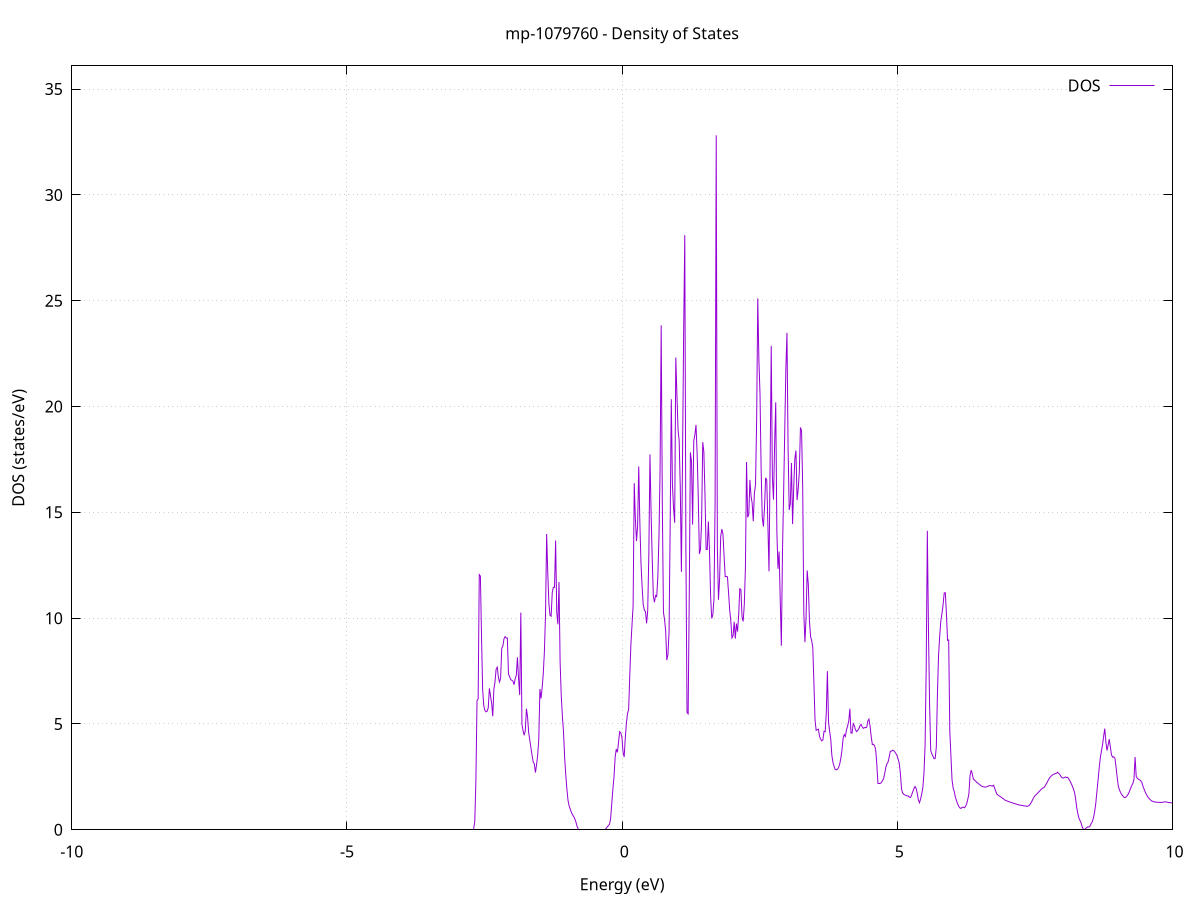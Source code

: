 set title 'mp-1079760 - Density of States'
set xlabel 'Energy (eV)'
set ylabel 'DOS (states/eV)'
set grid
set xrange [-10:10]
set yrange [0:36.097]
set xzeroaxis lt -1
set terminal png size 800,600
set output 'mp-1079760_dos_gnuplot.png'
plot '-' using 1:2 with lines title 'DOS'
-13.267600 0.000000
-13.247200 0.000000
-13.226800 0.000000
-13.206400 0.000000
-13.186000 0.000000
-13.165600 0.000000
-13.145200 0.000000
-13.124800 0.000000
-13.104400 0.000000
-13.084000 0.000000
-13.063600 0.000000
-13.043200 0.000000
-13.022800 0.000000
-13.002400 0.000000
-12.982000 0.000000
-12.961600 0.000000
-12.941200 0.000000
-12.920800 0.000000
-12.900400 0.000000
-12.880000 0.000000
-12.859500 0.000000
-12.839100 0.000000
-12.818700 0.000000
-12.798300 0.000000
-12.777900 0.000000
-12.757500 0.000000
-12.737100 0.000000
-12.716700 0.000000
-12.696300 0.000000
-12.675900 0.000000
-12.655500 0.000000
-12.635100 0.000000
-12.614700 0.000000
-12.594300 0.000000
-12.573900 0.000000
-12.553500 0.000000
-12.533100 0.000000
-12.512700 0.000000
-12.492300 0.000000
-12.471900 0.000000
-12.451500 0.000000
-12.431100 0.000000
-12.410600 0.000000
-12.390200 0.000000
-12.369800 0.000000
-12.349400 0.000000
-12.329000 0.000000
-12.308600 0.000000
-12.288200 0.000000
-12.267800 0.000000
-12.247400 0.000000
-12.227000 0.000000
-12.206600 0.000000
-12.186200 0.000000
-12.165800 0.000000
-12.145400 0.000000
-12.125000 0.000000
-12.104600 0.000000
-12.084200 0.000000
-12.063800 0.000000
-12.043400 0.000000
-12.023000 0.000000
-12.002600 0.000000
-11.982200 0.000000
-11.961700 0.000000
-11.941300 0.000000
-11.920900 0.000000
-11.900500 0.000000
-11.880100 0.000000
-11.859700 0.000000
-11.839300 0.000000
-11.818900 0.000000
-11.798500 0.000000
-11.778100 0.000000
-11.757700 0.000000
-11.737300 0.000000
-11.716900 0.000000
-11.696500 0.000000
-11.676100 0.000000
-11.655700 0.000000
-11.635300 0.000000
-11.614900 0.000000
-11.594500 0.000000
-11.574100 0.000000
-11.553700 0.000000
-11.533200 0.000000
-11.512800 0.000000
-11.492400 0.000000
-11.472000 0.000000
-11.451600 0.000000
-11.431200 0.000000
-11.410800 0.005500
-11.390400 0.707000
-11.370000 1.005300
-11.349600 1.423300
-11.329200 1.729300
-11.308800 2.040200
-11.288400 2.369300
-11.268000 2.732300
-11.247600 3.130800
-11.227200 3.544100
-11.206800 4.058200
-11.186400 4.647600
-11.166000 5.413800
-11.145600 6.549900
-11.125200 7.976900
-11.104800 9.318100
-11.084300 9.183800
-11.063900 9.338000
-11.043500 10.124000
-11.023100 8.263400
-11.002700 8.338300
-10.982300 7.908500
-10.961900 8.626300
-10.941500 9.608200
-10.921100 9.023200
-10.900700 9.306500
-10.880300 9.164000
-10.859900 7.248200
-10.839500 5.889800
-10.819100 5.053900
-10.798700 4.392800
-10.778300 3.813000
-10.757900 3.300700
-10.737500 2.836300
-10.717100 2.436700
-10.696700 1.996400
-10.676300 1.578200
-10.655900 1.114300
-10.635400 0.144000
-10.615000 0.000000
-10.594600 0.000000
-10.574200 0.000000
-10.553800 0.000000
-10.533400 0.000000
-10.513000 0.000000
-10.492600 0.000000
-10.472200 0.000000
-10.451800 0.000000
-10.431400 0.000000
-10.411000 0.000000
-10.390600 0.000000
-10.370200 0.000000
-10.349800 0.000000
-10.329400 0.000000
-10.309000 0.000000
-10.288600 0.000000
-10.268200 0.000000
-10.247800 0.000000
-10.227400 0.000000
-10.207000 0.000000
-10.186500 0.000000
-10.166100 0.000000
-10.145700 0.000000
-10.125300 0.000000
-10.104900 0.000000
-10.084500 0.000000
-10.064100 0.000000
-10.043700 0.000000
-10.023300 0.000000
-10.002900 0.000000
-9.982500 0.000000
-9.962100 0.000000
-9.941700 0.000000
-9.921300 0.000000
-9.900900 0.000000
-9.880500 0.000000
-9.860100 0.000000
-9.839700 0.000000
-9.819300 0.000000
-9.798900 0.000000
-9.778500 0.000000
-9.758100 0.000000
-9.737600 0.000000
-9.717200 0.000000
-9.696800 0.000000
-9.676400 0.000000
-9.656000 0.000000
-9.635600 0.000000
-9.615200 0.000000
-9.594800 0.000000
-9.574400 0.000000
-9.554000 0.000000
-9.533600 0.000000
-9.513200 0.000000
-9.492800 0.000000
-9.472400 0.000000
-9.452000 0.000000
-9.431600 0.000000
-9.411200 0.000000
-9.390800 0.000000
-9.370400 0.000000
-9.350000 0.000000
-9.329600 0.000000
-9.309100 0.000000
-9.288700 0.000000
-9.268300 0.000000
-9.247900 0.000000
-9.227500 0.000000
-9.207100 0.000000
-9.186700 0.000000
-9.166300 0.000000
-9.145900 0.000000
-9.125500 0.000000
-9.105100 0.000000
-9.084700 0.000000
-9.064300 0.000000
-9.043900 0.000000
-9.023500 0.000000
-9.003100 0.000000
-8.982700 0.000000
-8.962300 0.000000
-8.941900 0.000000
-8.921500 0.000000
-8.901100 0.000000
-8.880700 0.000000
-8.860200 0.000000
-8.839800 0.000000
-8.819400 0.000000
-8.799000 0.000000
-8.778600 0.000000
-8.758200 0.000000
-8.737800 0.000000
-8.717400 0.000000
-8.697000 0.000000
-8.676600 0.000000
-8.656200 0.000000
-8.635800 0.000000
-8.615400 0.000000
-8.595000 0.000000
-8.574600 0.000000
-8.554200 0.000000
-8.533800 0.000000
-8.513400 0.000000
-8.493000 0.000000
-8.472600 0.000000
-8.452200 0.000000
-8.431800 0.000000
-8.411300 0.000000
-8.390900 0.000000
-8.370500 0.000000
-8.350100 0.000000
-8.329700 0.000000
-8.309300 0.000000
-8.288900 0.000000
-8.268500 0.000000
-8.248100 0.000000
-8.227700 0.000000
-8.207300 0.000000
-8.186900 0.000000
-8.166500 0.000000
-8.146100 0.000000
-8.125700 0.000000
-8.105300 0.000000
-8.084900 0.000000
-8.064500 0.000000
-8.044100 0.000000
-8.023700 0.000000
-8.003300 0.000000
-7.982900 0.000000
-7.962400 0.000000
-7.942000 0.000000
-7.921600 0.000000
-7.901200 0.000000
-7.880800 0.000000
-7.860400 0.000000
-7.840000 0.000000
-7.819600 0.000000
-7.799200 0.000000
-7.778800 0.000000
-7.758400 0.000000
-7.738000 0.000000
-7.717600 0.000000
-7.697200 0.000000
-7.676800 0.000000
-7.656400 0.000000
-7.636000 0.000000
-7.615600 0.000000
-7.595200 0.000000
-7.574800 0.000000
-7.554400 0.000000
-7.534000 0.000000
-7.513500 0.000000
-7.493100 0.000000
-7.472700 0.000000
-7.452300 0.000000
-7.431900 0.000000
-7.411500 0.000000
-7.391100 0.000000
-7.370700 0.000000
-7.350300 0.000000
-7.329900 0.000000
-7.309500 0.000000
-7.289100 0.000000
-7.268700 0.000000
-7.248300 0.000000
-7.227900 0.000000
-7.207500 0.000000
-7.187100 0.000000
-7.166700 0.000000
-7.146300 0.000000
-7.125900 0.000000
-7.105500 0.000000
-7.085000 0.000000
-7.064600 0.000000
-7.044200 0.000000
-7.023800 0.000000
-7.003400 0.000000
-6.983000 0.000000
-6.962600 0.000000
-6.942200 0.000000
-6.921800 0.000000
-6.901400 0.000000
-6.881000 0.000000
-6.860600 0.000000
-6.840200 0.000000
-6.819800 0.000000
-6.799400 0.000000
-6.779000 0.000000
-6.758600 0.000000
-6.738200 0.000000
-6.717800 0.000000
-6.697400 0.000000
-6.677000 0.000000
-6.656600 0.000000
-6.636100 0.000000
-6.615700 0.000000
-6.595300 0.000000
-6.574900 0.000000
-6.554500 0.000000
-6.534100 0.000000
-6.513700 0.000000
-6.493300 0.000000
-6.472900 0.000000
-6.452500 0.000000
-6.432100 0.000000
-6.411700 0.000000
-6.391300 0.000000
-6.370900 0.000000
-6.350500 0.000000
-6.330100 0.000000
-6.309700 0.000000
-6.289300 0.000000
-6.268900 0.000000
-6.248500 0.000000
-6.228100 0.000000
-6.207700 0.000000
-6.187200 0.000000
-6.166800 0.000000
-6.146400 0.000000
-6.126000 0.000000
-6.105600 0.000000
-6.085200 0.000000
-6.064800 0.000000
-6.044400 0.000000
-6.024000 0.000000
-6.003600 0.000000
-5.983200 0.000000
-5.962800 0.000000
-5.942400 0.000000
-5.922000 0.000000
-5.901600 0.000000
-5.881200 0.000000
-5.860800 0.000000
-5.840400 0.000000
-5.820000 0.000000
-5.799600 0.000000
-5.779200 0.000000
-5.758800 0.000000
-5.738300 0.000000
-5.717900 0.000000
-5.697500 0.000000
-5.677100 0.000000
-5.656700 0.000000
-5.636300 0.000000
-5.615900 0.000000
-5.595500 0.000000
-5.575100 0.000000
-5.554700 0.000000
-5.534300 0.000000
-5.513900 0.000000
-5.493500 0.000000
-5.473100 0.000000
-5.452700 0.000000
-5.432300 0.000000
-5.411900 0.000000
-5.391500 0.000000
-5.371100 0.000000
-5.350700 0.000000
-5.330300 0.000000
-5.309800 0.000000
-5.289400 0.000000
-5.269000 0.000000
-5.248600 0.000000
-5.228200 0.000000
-5.207800 0.000000
-5.187400 0.000000
-5.167000 0.000000
-5.146600 0.000000
-5.126200 0.000000
-5.105800 0.000000
-5.085400 0.000000
-5.065000 0.000000
-5.044600 0.000000
-5.024200 0.000000
-5.003800 0.000000
-4.983400 0.000000
-4.963000 0.000000
-4.942600 0.000000
-4.922200 0.000000
-4.901800 0.000000
-4.881400 0.000000
-4.860900 0.000000
-4.840500 0.000000
-4.820100 0.000000
-4.799700 0.000000
-4.779300 0.000000
-4.758900 0.000000
-4.738500 0.000000
-4.718100 0.000000
-4.697700 0.000000
-4.677300 0.000000
-4.656900 0.000000
-4.636500 0.000000
-4.616100 0.000000
-4.595700 0.000000
-4.575300 0.000000
-4.554900 0.000000
-4.534500 0.000000
-4.514100 0.000000
-4.493700 0.000000
-4.473300 0.000000
-4.452900 0.000000
-4.432500 0.000000
-4.412000 0.000000
-4.391600 0.000000
-4.371200 0.000000
-4.350800 0.000000
-4.330400 0.000000
-4.310000 0.000000
-4.289600 0.000000
-4.269200 0.000000
-4.248800 0.000000
-4.228400 0.000000
-4.208000 0.000000
-4.187600 0.000000
-4.167200 0.000000
-4.146800 0.000000
-4.126400 0.000000
-4.106000 0.000000
-4.085600 0.000000
-4.065200 0.000000
-4.044800 0.000000
-4.024400 0.000000
-4.004000 0.000000
-3.983600 0.000000
-3.963100 0.000000
-3.942700 0.000000
-3.922300 0.000000
-3.901900 0.000000
-3.881500 0.000000
-3.861100 0.000000
-3.840700 0.000000
-3.820300 0.000000
-3.799900 0.000000
-3.779500 0.000000
-3.759100 0.000000
-3.738700 0.000000
-3.718300 0.000000
-3.697900 0.000000
-3.677500 0.000000
-3.657100 0.000000
-3.636700 0.000000
-3.616300 0.000000
-3.595900 0.000000
-3.575500 0.000000
-3.555100 0.000000
-3.534700 0.000000
-3.514200 0.000000
-3.493800 0.000000
-3.473400 0.000000
-3.453000 0.000000
-3.432600 0.000000
-3.412200 0.000000
-3.391800 0.000000
-3.371400 0.000000
-3.351000 0.000000
-3.330600 0.000000
-3.310200 0.000000
-3.289800 0.000000
-3.269400 0.000000
-3.249000 0.000000
-3.228600 0.000000
-3.208200 0.000000
-3.187800 0.000000
-3.167400 0.000000
-3.147000 0.000000
-3.126600 0.000000
-3.106200 0.000000
-3.085700 0.000000
-3.065300 0.000000
-3.044900 0.000000
-3.024500 0.000000
-3.004100 0.000000
-2.983700 0.000000
-2.963300 0.000000
-2.942900 0.000000
-2.922500 0.000000
-2.902100 0.000000
-2.881700 0.000000
-2.861300 0.000000
-2.840900 0.000000
-2.820500 0.000000
-2.800100 0.000000
-2.779700 0.000000
-2.759300 0.000000
-2.738900 0.000000
-2.718500 0.000000
-2.698100 0.000000
-2.677700 0.386100
-2.657300 2.336600
-2.636800 6.108700
-2.616400 6.194500
-2.596000 12.054700
-2.575600 11.984600
-2.555200 9.168300
-2.534800 6.623200
-2.514400 5.875800
-2.494000 5.641900
-2.473600 5.572300
-2.453200 5.600500
-2.432800 5.765300
-2.412400 6.683000
-2.392000 6.323200
-2.371600 5.986900
-2.351200 5.363700
-2.330800 6.628200
-2.310400 6.979100
-2.290000 7.585200
-2.269600 7.685700
-2.249200 7.214000
-2.228800 6.981000
-2.208400 7.146800
-2.187900 8.574100
-2.167500 8.681400
-2.147100 9.018600
-2.126700 9.126500
-2.106300 9.061700
-2.085900 9.062100
-2.065500 7.368100
-2.045100 7.228500
-2.024700 7.094900
-2.004300 7.064100
-1.983900 7.023700
-1.963500 6.855100
-1.943100 7.136200
-1.922700 7.306700
-1.902300 8.151500
-1.881900 7.129600
-1.861500 6.365300
-1.841100 10.263000
-1.820700 4.981700
-1.800300 4.676100
-1.779900 4.466700
-1.759500 4.685600
-1.739000 5.720900
-1.718600 5.331800
-1.698200 4.579400
-1.677800 4.240600
-1.657400 3.871900
-1.637000 3.516600
-1.616600 3.205600
-1.596200 3.113800
-1.575800 2.703500
-1.555400 3.065300
-1.535000 3.511700
-1.514600 4.269600
-1.494200 6.650800
-1.473800 6.202400
-1.453400 6.719800
-1.433000 7.387600
-1.412600 8.418200
-1.392200 10.180500
-1.371800 13.977100
-1.351400 12.126900
-1.331000 10.688400
-1.310500 10.130100
-1.290100 10.092100
-1.269700 11.223200
-1.249300 11.457100
-1.228900 11.456800
-1.208500 13.669100
-1.188100 10.269400
-1.167700 9.708300
-1.147300 11.706800
-1.126900 7.894800
-1.106500 6.347100
-1.086100 5.370000
-1.065700 4.648700
-1.045300 3.440200
-1.024900 2.603400
-1.004500 1.941500
-0.984100 1.397300
-0.963700 1.132600
-0.943300 0.975800
-0.922900 0.830800
-0.902500 0.712900
-0.882100 0.631900
-0.861600 0.525200
-0.841200 0.376500
-0.820800 0.173600
-0.800400 0.047600
-0.780000 0.000400
-0.759600 0.000000
-0.739200 0.000000
-0.718800 0.000000
-0.698400 0.000000
-0.678000 0.000000
-0.657600 0.000000
-0.637200 0.000000
-0.616800 0.000000
-0.596400 0.000000
-0.576000 0.000000
-0.555600 0.000000
-0.535200 0.000000
-0.514800 0.000000
-0.494400 0.000000
-0.474000 0.000000
-0.453600 0.000000
-0.433200 0.000000
-0.412700 0.000000
-0.392300 0.000000
-0.371900 0.000000
-0.351500 0.000000
-0.331100 0.000000
-0.310700 0.016200
-0.290300 0.064500
-0.269900 0.140100
-0.249500 0.201500
-0.229100 0.265500
-0.208700 0.552100
-0.188300 1.255600
-0.167900 1.928000
-0.147500 2.518400
-0.127100 3.433800
-0.106700 3.813700
-0.086300 3.659500
-0.065900 4.134400
-0.045500 4.632600
-0.025100 4.581500
-0.004700 4.376300
0.015700 3.684700
0.036200 3.434800
0.056600 4.315700
0.077000 5.029500
0.097400 5.490700
0.117800 5.675500
0.138200 7.261600
0.158600 8.725400
0.179000 9.673100
0.199400 10.586300
0.219800 16.378700
0.240200 14.704300
0.260600 13.644600
0.281000 14.345900
0.301400 17.167800
0.321800 14.491900
0.342200 12.608300
0.362600 11.493400
0.383000 10.630100
0.403400 10.376900
0.423800 10.305000
0.444200 9.750100
0.464600 10.361500
0.485100 13.049500
0.505500 17.733800
0.525900 14.965800
0.546300 12.831400
0.566700 11.050000
0.587100 10.750500
0.607500 11.071000
0.627900 11.021500
0.648300 11.938800
0.668700 13.802900
0.689100 16.969500
0.709500 23.837100
0.729900 15.433500
0.750300 10.274100
0.770700 9.929400
0.791100 9.375600
0.811500 8.015800
0.831900 8.266300
0.852300 9.341200
0.872700 14.405000
0.893100 20.345200
0.913600 16.310300
0.934000 15.204800
0.954400 14.507700
0.974800 22.317900
0.995200 20.572400
1.015600 18.906400
1.036000 18.392200
1.056400 16.161800
1.076800 12.188500
1.097200 17.560000
1.117600 23.487800
1.138000 28.099100
1.158400 13.247100
1.178800 5.538800
1.199200 5.478800
1.219600 11.180700
1.240000 17.829500
1.260400 17.398100
1.280800 14.419400
1.301200 18.372100
1.321600 18.669700
1.342000 19.130100
1.362500 17.781300
1.382900 15.738000
1.403300 13.035300
1.423700 13.254700
1.444100 14.617900
1.464500 18.316800
1.484900 17.857300
1.505300 15.812100
1.525700 13.246600
1.546100 13.241200
1.566500 14.568300
1.586900 13.189400
1.607300 11.053800
1.627700 9.986200
1.648100 10.175100
1.668500 10.898000
1.688900 15.473000
1.709300 32.815800
1.729700 13.405200
1.750100 10.868500
1.770500 11.828400
1.790900 13.868300
1.811400 14.207800
1.831800 13.979900
1.852200 12.931200
1.872600 11.960400
1.893000 11.975500
1.913400 11.953600
1.933800 11.188700
1.954200 10.386100
1.974600 9.869800
1.995000 9.064200
2.015400 9.165000
2.035800 9.830200
2.056200 9.033700
2.076600 9.743000
2.097000 9.366800
2.117400 10.156600
2.137800 11.389500
2.158200 11.344500
2.178600 10.055100
2.199000 9.847100
2.219400 10.641500
2.239800 12.364800
2.260300 17.377300
2.280700 14.766300
2.301100 14.897000
2.321500 16.532900
2.341900 15.769100
2.362300 15.440400
2.382700 14.574900
2.403100 15.915900
2.423500 16.307600
2.443900 19.359700
2.464300 25.111100
2.484700 22.202500
2.505100 20.598500
2.525500 17.012700
2.545900 14.747000
2.566300 14.329700
2.586700 15.210400
2.607100 16.632000
2.627500 16.529900
2.647900 14.416900
2.668300 12.209200
2.688700 17.279200
2.709200 22.868100
2.729600 16.681500
2.750000 15.602000
2.770400 18.205900
2.790800 20.199500
2.811200 14.076100
2.831600 12.333700
2.852000 13.151200
2.872400 10.863400
2.892800 8.693800
2.913200 13.096200
2.933600 15.847900
2.954000 18.772900
2.974400 21.753900
2.994800 23.481400
3.015200 18.040700
3.035600 15.114400
3.056000 15.406700
3.076400 17.331000
3.096800 14.446700
3.117200 16.144400
3.137700 17.531600
3.158100 17.916900
3.178500 15.576800
3.198900 16.081800
3.219300 16.913800
3.239700 19.011500
3.260100 18.849000
3.280500 16.219500
3.300900 10.230500
3.321300 8.865200
3.341700 10.016500
3.362100 12.255200
3.382500 11.598900
3.402900 9.901700
3.423300 9.137900
3.443700 8.931400
3.464100 8.625700
3.484500 6.933800
3.504900 5.180500
3.525300 4.697800
3.545700 4.729400
3.566100 4.752600
3.586600 4.407100
3.607000 4.282200
3.627400 4.203100
3.647800 4.244900
3.668200 4.652600
3.688600 4.629700
3.709000 5.487900
3.729400 7.496200
3.749800 5.102500
3.770200 4.645100
3.790600 4.267200
3.811000 3.506600
3.831400 3.170900
3.851800 2.996000
3.872200 2.842700
3.892600 2.834800
3.913000 2.856200
3.933400 2.947600
3.953800 3.113100
3.974200 3.390800
3.994600 3.757000
4.015000 4.313500
4.035500 4.496900
4.055900 4.407900
4.076300 4.729500
4.096700 4.901400
4.117100 5.125200
4.137500 5.720500
4.157900 4.570700
4.178300 4.566100
4.198700 5.020100
4.219100 4.916400
4.239500 4.729400
4.259900 4.637800
4.280300 4.689900
4.300700 4.771100
4.321100 4.920300
4.341500 4.980400
4.361900 4.867900
4.382300 4.791400
4.402700 4.827800
4.423100 4.824700
4.443500 4.844800
4.463900 5.136800
4.484400 5.229000
4.504800 4.903500
4.525200 4.404200
4.545600 4.029800
4.566000 4.040600
4.586400 3.976600
4.606800 3.781100
4.627200 3.099400
4.647600 2.192100
4.668000 2.185100
4.688400 2.189500
4.708800 2.227100
4.729200 2.318500
4.749600 2.406800
4.770000 2.642500
4.790400 2.945000
4.810800 3.109300
4.831200 3.199700
4.851600 3.427100
4.872000 3.705700
4.892400 3.715200
4.912900 3.760700
4.933300 3.744100
4.953700 3.681700
4.974100 3.597500
4.994500 3.507100
5.014900 3.336300
5.035300 3.137500
5.055700 2.655100
5.076100 1.937800
5.096500 1.733600
5.116900 1.676600
5.137300 1.644800
5.157700 1.618000
5.178100 1.601800
5.198500 1.597300
5.218900 1.540600
5.239300 1.526300
5.259700 1.639500
5.280100 1.792200
5.300500 1.940200
5.320900 2.043800
5.341300 1.958100
5.361800 1.723000
5.382200 1.414400
5.402600 1.280500
5.423000 1.452900
5.443400 1.692000
5.463800 2.003600
5.484200 2.657900
5.504600 4.026100
5.525000 7.711500
5.545400 14.127000
5.565800 9.421700
5.586200 5.973200
5.606600 3.749200
5.627000 3.590500
5.647400 3.478300
5.667800 3.356300
5.688200 3.370300
5.708600 3.916500
5.729000 6.443100
5.749400 8.264700
5.769800 9.138500
5.790200 9.865900
5.810700 10.204200
5.831100 10.627200
5.851500 11.185200
5.871900 11.205600
5.892300 10.220700
5.912700 8.950800
5.933100 8.969300
5.953500 4.667000
5.973900 3.493900
5.994300 2.351400
6.014700 1.969300
6.035100 1.800400
6.055500 1.540200
6.075900 1.371500
6.096300 1.225600
6.116700 1.107000
6.137100 1.031400
6.157500 1.008800
6.177900 1.061000
6.198300 1.070800
6.218700 1.038700
6.239100 1.101700
6.259600 1.220100
6.280000 1.435700
6.300400 1.690700
6.320800 2.546300
6.341200 2.817800
6.361600 2.654500
6.382000 2.391000
6.402400 2.347000
6.422800 2.306300
6.443200 2.234400
6.463600 2.205400
6.484000 2.156800
6.504400 2.113600
6.524800 2.075800
6.545200 2.046600
6.565600 2.030300
6.586000 2.019200
6.606400 2.015300
6.626800 2.033200
6.647200 2.062100
6.667600 2.083300
6.688000 2.086500
6.708500 2.081700
6.728900 2.062300
6.749300 2.102800
6.769700 1.950800
6.790100 1.806900
6.810500 1.678700
6.830900 1.639800
6.851300 1.602400
6.871700 1.566200
6.892100 1.530700
6.912500 1.492700
6.932900 1.451800
6.953300 1.407400
6.973700 1.381300
6.994100 1.360400
7.014500 1.340300
7.034900 1.321000
7.055300 1.302500
7.075700 1.284300
7.096100 1.266400
7.116500 1.249100
7.137000 1.233000
7.157400 1.216200
7.177800 1.197300
7.198200 1.183600
7.218600 1.168100
7.239000 1.161100
7.259400 1.153200
7.279800 1.144200
7.300200 1.134300
7.320600 1.123800
7.341000 1.113600
7.361400 1.109200
7.381800 1.127600
7.402200 1.170200
7.422600 1.238200
7.443000 1.335200
7.463400 1.452400
7.483800 1.543300
7.504200 1.616600
7.524600 1.668200
7.545000 1.719300
7.565400 1.774700
7.585900 1.830900
7.606300 1.890300
7.626700 1.944800
7.647100 1.976600
7.667500 1.997600
7.687900 2.078300
7.708300 2.176600
7.728700 2.271500
7.749100 2.374600
7.769500 2.461000
7.789900 2.520900
7.810300 2.574800
7.830700 2.614900
7.851100 2.634200
7.871500 2.654900
7.891900 2.670300
7.912300 2.722300
7.932700 2.668000
7.953100 2.611400
7.973500 2.519200
7.993900 2.459900
8.014300 2.443500
8.034800 2.463400
8.055200 2.496200
8.075600 2.468600
8.096000 2.476900
8.116400 2.402200
8.136800 2.309300
8.157200 2.203300
8.177600 2.081000
8.198000 1.933900
8.218400 1.779600
8.238800 1.482200
8.259200 1.054000
8.279600 0.771500
8.300000 0.544100
8.320400 0.433900
8.340800 0.309200
8.361200 0.120800
8.381600 0.000000
8.402000 0.000000
8.422400 0.068200
8.442800 0.103100
8.463200 0.140000
8.483700 0.129300
8.504100 0.188600
8.524500 0.304500
8.544900 0.394800
8.565300 0.579800
8.585700 0.856900
8.606100 1.249500
8.626500 1.802100
8.646900 2.334100
8.667300 2.898200
8.687700 3.380700
8.708100 3.720800
8.728500 4.001900
8.748900 4.416900
8.769300 4.782100
8.789700 4.134000
8.810100 3.745200
8.830500 4.003600
8.850900 4.283500
8.871300 3.901700
8.891700 3.535800
8.912200 3.431200
8.932600 3.448900
8.953000 3.387800
8.973400 2.979700
8.993800 2.499300
9.014200 2.089600
9.034600 1.890600
9.055000 1.770300
9.075400 1.672800
9.095800 1.608900
9.116200 1.539200
9.136600 1.519600
9.157000 1.550100
9.177400 1.614400
9.197800 1.700000
9.218200 1.814300
9.238600 1.956900
9.259000 2.086700
9.279400 2.184200
9.299800 2.385600
9.320200 3.437500
9.340600 2.526500
9.361100 2.433600
9.381500 2.391700
9.401900 2.361500
9.422300 2.320000
9.442700 2.242000
9.463100 2.064000
9.483500 1.917500
9.503900 1.786400
9.524300 1.673600
9.544700 1.581800
9.565100 1.503400
9.585500 1.448500
9.605900 1.398400
9.626300 1.352600
9.646700 1.342800
9.667100 1.319500
9.687500 1.310700
9.707900 1.304400
9.728300 1.299200
9.748700 1.295400
9.769100 1.292800
9.789500 1.292000
9.810000 1.294100
9.830400 1.309900
9.850800 1.312200
9.871200 1.319500
9.891600 1.313400
9.912000 1.297300
9.932400 1.289600
9.952800 1.282200
9.973200 1.275300
9.993600 1.268900
10.014000 1.262700
10.034400 1.256600
10.054800 1.250400
10.075200 1.244100
10.095600 1.238300
10.116000 1.235200
10.136400 1.235100
10.156800 1.235900
10.177200 1.239400
10.197600 1.249100
10.218000 1.266900
10.238400 1.292000
10.258900 1.319500
10.279300 1.346900
10.299700 1.377000
10.320100 1.424300
10.340500 1.477100
10.360900 1.505300
10.381300 1.533100
10.401700 1.561100
10.422100 1.589500
10.442500 1.618000
10.462900 1.648100
10.483300 1.678600
10.503700 1.706900
10.524100 1.737600
10.544500 1.770900
10.564900 1.802300
10.585300 1.834100
10.605700 1.877400
10.626100 1.918500
10.646500 1.960100
10.666900 1.998000
10.687300 2.032300
10.707800 2.063500
10.728200 2.090600
10.748600 2.119400
10.769000 2.154700
10.789400 2.191300
10.809800 2.230600
10.830200 2.256900
10.850600 2.280500
10.871000 2.332500
10.891400 2.409100
10.911800 2.502900
10.932200 2.604500
10.952600 2.710700
10.973000 2.822800
10.993400 2.957400
11.013800 3.230600
11.034200 3.890400
11.054600 4.583200
11.075000 4.376200
11.095400 3.910600
11.115800 4.122200
11.136300 3.461700
11.156700 2.913900
11.177100 2.663000
11.197500 2.519200
11.217900 2.413900
11.238300 2.340100
11.258700 2.296700
11.279100 2.241400
11.299500 2.194400
11.319900 2.146700
11.340300 2.098200
11.360700 2.048800
11.381100 1.995300
11.401500 1.900900
11.421900 1.789400
11.442300 1.682500
11.462700 1.564100
11.483100 1.416300
11.503500 1.321000
11.523900 1.271700
11.544300 1.227600
11.564700 1.194600
11.585200 1.168500
11.605600 1.144100
11.626000 1.121500
11.646400 1.100700
11.666800 1.081600
11.687200 1.063300
11.707600 1.045500
11.728000 1.028200
11.748400 1.013400
11.768800 1.000400
11.789200 0.992400
11.809600 1.002200
11.830000 1.013800
11.850400 1.035300
11.870800 1.049800
11.891200 1.066500
11.911600 1.093600
11.932000 1.127200
11.952400 1.158200
11.972800 1.187800
11.993200 1.219900
12.013600 1.250800
12.034100 1.280400
12.054500 1.359800
12.074900 1.401200
12.095300 1.449500
12.115700 1.479800
12.136100 1.512800
12.156500 1.577600
12.176900 1.620400
12.197300 1.691200
12.217700 1.733000
12.238100 1.755900
12.258500 1.765300
12.278900 1.760100
12.299300 1.737000
12.319700 1.723800
12.340100 1.713500
12.360500 1.706500
12.380900 1.703400
12.401300 1.712200
12.421700 1.704600
12.442100 1.599900
12.462500 1.588500
12.483000 1.595200
12.503400 1.611400
12.523800 1.637200
12.544200 1.657400
12.564600 1.672200
12.585000 1.686200
12.605400 1.748200
12.625800 1.850100
12.646200 1.919900
12.666600 1.983000
12.687000 1.831000
12.707400 1.837000
12.727800 1.916700
12.748200 2.397600
12.768600 2.507700
12.789000 2.083800
12.809400 1.879600
12.829800 2.085300
12.850200 2.307200
12.870600 2.548900
12.891000 2.775900
12.911400 2.965800
12.931900 3.120300
12.952300 3.284500
12.972700 3.453900
12.993100 3.602200
13.013500 3.693500
13.033900 3.762100
13.054300 3.807700
13.074700 3.652300
13.095100 3.444700
13.115500 3.498100
13.135900 3.618200
13.156300 3.272600
13.176700 3.042400
13.197100 2.891700
13.217500 2.739200
13.237900 2.581300
13.258300 2.430000
13.278700 2.286600
13.299100 2.148100
13.319500 2.018600
13.339900 1.934100
13.360400 1.869400
13.380800 1.804700
13.401200 1.743100
13.421600 1.688500
13.442000 1.636800
13.462400 1.585700
13.482800 1.537500
13.503200 1.498200
13.523600 1.464700
13.544000 1.492900
13.564400 1.602600
13.584800 1.705100
13.605200 1.782400
13.625600 1.834800
13.646000 1.880600
13.666400 1.933500
13.686800 1.988900
13.707200 2.010700
13.727600 2.029000
13.748000 2.007200
13.768400 1.981100
13.788800 1.963200
13.809300 1.958200
13.829700 1.959200
13.850100 1.957200
13.870500 1.960900
13.890900 1.963400
13.911300 1.975600
13.931700 1.996400
13.952100 2.089400
13.972500 2.174700
13.992900 2.252800
14.013300 2.322500
14.033700 2.368800
14.054100 2.392900
14.074500 2.428200
14.094900 2.464900
14.115300 2.501900
14.135700 2.519000
14.156100 2.756500
14.176500 2.566600
14.196900 2.481700
14.217300 2.410900
14.237700 2.348500
14.258200 2.296700
14.278600 2.236300
14.299000 2.179200
14.319400 2.123000
14.339800 2.047300
14.360200 1.978500
14.380600 1.916300
14.401000 1.871600
14.421400 1.821800
14.441800 1.775200
14.462200 1.727600
14.482600 1.663000
14.503000 1.616100
14.523400 1.591900
14.543800 1.588000
14.564200 1.585100
14.584600 1.581400
14.605000 1.582900
14.625400 1.579500
14.645800 1.561400
14.666200 1.560700
14.686600 1.570600
14.707100 1.593400
14.727500 1.628700
14.747900 1.675900
14.768300 1.933200
14.788700 2.136700
14.809100 2.302500
14.829500 2.418200
14.849900 2.537700
14.870300 2.642000
14.890700 2.874000
14.911100 2.971500
14.931500 2.943100
14.951900 2.885800
14.972300 2.756900
14.992700 2.733500
15.013100 2.746200
15.033500 2.740700
15.053900 2.713400
15.074300 2.740400
15.094700 2.738700
15.115100 2.694300
15.135600 2.721000
15.156000 2.673300
15.176400 2.628100
15.196800 2.500600
15.217200 2.654500
15.237600 2.802800
15.258000 2.646900
15.278400 2.631500
15.298800 2.682600
15.319200 2.773000
15.339600 2.870400
15.360000 2.966200
15.380400 3.042900
15.400800 3.060600
15.421200 3.116800
15.441600 3.248000
15.462000 3.506300
15.482400 3.698300
15.502800 3.761500
15.523200 3.961600
15.543600 3.937200
15.564000 3.736400
15.584500 3.597000
15.604900 4.107500
15.625300 3.822400
15.645700 3.316100
15.666100 3.176700
15.686500 3.371300
15.706900 3.519600
15.727300 3.644900
15.747700 3.795900
15.768100 3.912700
15.788500 4.025300
15.808900 4.155500
15.829300 4.321400
15.849700 4.436800
15.870100 4.603300
15.890500 4.557300
15.910900 4.446000
15.931300 4.388000
15.951700 4.276000
15.972100 4.318200
15.992500 4.409600
16.012900 4.229700
16.033400 4.165900
16.053800 4.074300
16.074200 3.882600
16.094600 3.705600
16.115000 3.658600
16.135400 3.684400
16.155800 3.796300
16.176200 4.000700
16.196600 4.046500
16.217000 4.108600
16.237400 4.084100
16.257800 3.951000
16.278200 3.789000
16.298600 3.662200
16.319000 3.546200
16.339400 4.444700
16.359800 3.526800
16.380200 3.545900
16.400600 3.564900
16.421000 3.594600
16.441400 3.617800
16.461800 3.639700
16.482300 3.680800
16.502700 2.970300
16.523100 2.847200
16.543500 2.745400
16.563900 2.638800
16.584300 2.585400
16.604700 2.556600
16.625100 2.545600
16.645500 2.557800
16.665900 2.557300
16.686300 2.584500
16.706700 2.637200
16.727100 2.705500
16.747500 2.826900
16.767900 3.129400
16.788300 3.283000
16.808700 3.286900
16.829100 3.284600
16.849500 3.276900
16.869900 3.334400
16.890300 3.474300
16.910700 3.665000
16.931200 3.179100
16.951600 3.160900
16.972000 3.186000
16.992400 3.201900
17.012800 3.221600
17.033200 3.258500
17.053600 3.310500
17.074000 3.388000
17.094400 3.469500
17.114800 3.965900
17.135200 3.271100
17.155600 3.284600
17.176000 3.383000
17.196400 3.447300
17.216800 3.514100
17.237200 3.606900
17.257600 3.622700
17.278000 3.621100
17.298400 3.615100
17.318800 3.609100
17.339200 3.612100
17.359700 3.526600
17.380100 3.442400
17.400500 3.353500
17.420900 3.254000
17.441300 3.092900
17.461700 2.910400
17.482100 2.725100
17.502500 2.626500
17.522900 2.527100
17.543300 2.353700
17.563700 2.225800
17.584100 2.259400
17.604500 2.245900
17.624900 2.247600
17.645300 2.272700
17.665700 2.315300
17.686100 2.357500
17.706500 2.415700
17.726900 2.475000
17.747300 2.505900
17.767700 2.530200
17.788100 2.563000
17.808600 2.598200
17.829000 2.630800
17.849400 2.673900
17.869800 2.739200
17.890200 2.816800
17.910600 2.898300
17.931000 2.977500
17.951400 3.060500
17.971800 3.138900
17.992200 3.231400
18.012600 3.324300
18.033000 3.395900
18.053400 3.439600
18.073800 3.456100
18.094200 3.471000
18.114600 3.395400
18.135000 3.117500
18.155400 3.043000
18.175800 2.981700
18.196200 2.929000
18.216600 2.884500
18.237000 2.890500
18.257500 2.881600
18.277900 2.939700
18.298300 3.005300
18.318700 3.002900
18.339100 2.930300
18.359500 2.897000
18.379900 2.876100
18.400300 2.840400
18.420700 2.715600
18.441100 2.599800
18.461500 2.509700
18.481900 2.466100
18.502300 2.448700
18.522700 2.425600
18.543100 2.414900
18.563500 2.452300
18.583900 2.469400
18.604300 2.478000
18.624700 2.511100
18.645100 2.563100
18.665500 2.638500
18.685900 2.726000
18.706400 2.817600
18.726800 2.880600
18.747200 2.952400
18.767600 3.024100
18.788000 3.094300
18.808400 3.229500
18.828800 3.270300
18.849200 3.276100
18.869600 3.233400
18.890000 3.136000
18.910400 2.923200
18.930800 2.932600
18.951200 2.947800
18.971600 2.970200
18.992000 3.004900
19.012400 3.029200
19.032800 3.035700
19.053200 3.053600
19.073600 3.088500
19.094000 3.135900
19.114400 3.235600
19.134900 3.390300
19.155300 3.494200
19.175700 3.550300
19.196100 3.615100
19.216500 3.695000
19.236900 3.910600
19.257300 4.305100
19.277700 4.575600
19.298100 4.340400
19.318500 4.057100
19.338900 4.011100
19.359300 4.093100
19.379700 3.750800
19.400100 3.636800
19.420500 3.568600
19.440900 3.508400
19.461300 3.459800
19.481700 3.381100
19.502100 3.320200
19.522500 3.282900
19.542900 3.255600
19.563300 3.270300
19.583800 3.297200
19.604200 3.299300
19.624600 3.300000
19.645000 3.226200
19.665400 3.109900
19.685800 3.005700
19.706200 2.768000
19.726600 2.557100
19.747000 2.413500
19.767400 2.302000
19.787800 2.315400
19.808200 2.193900
19.828600 2.148200
19.849000 2.352200
19.869400 2.689700
19.889800 3.021100
19.910200 3.221100
19.930600 3.244900
19.951000 3.303800
19.971400 3.426500
19.991800 3.479200
20.012200 3.561300
20.032700 3.543500
20.053100 3.494400
20.073500 3.397300
20.093900 3.349700
20.114300 3.337500
20.134700 3.373600
20.155100 3.645200
20.175500 4.159000
20.195900 4.319800
20.216300 4.466100
20.236700 4.499500
20.257100 4.520200
20.277500 4.535600
20.297900 4.745200
20.318300 4.912700
20.338700 4.538900
20.359100 4.538000
20.379500 4.631100
20.399900 4.652400
20.420300 4.330300
20.440700 4.325400
20.461100 4.332500
20.481600 4.361400
20.502000 4.446800
20.522400 4.437900
20.542800 4.229500
20.563200 4.257800
20.583600 4.812400
20.604000 4.277400
20.624400 4.112000
20.644800 3.849200
20.665200 3.618400
20.685600 3.373500
20.706000 3.139100
20.726400 2.913300
20.746800 2.692200
20.767200 2.544000
20.787600 2.131000
20.808000 1.670000
20.828400 1.310400
20.848800 1.282800
20.869200 1.260800
20.889600 1.289900
20.910000 1.326700
20.930500 1.374000
20.950900 1.435400
20.971300 1.512100
20.991700 1.607800
21.012100 1.726400
21.032500 1.873500
21.052900 2.081200
21.073300 2.363800
21.093700 2.840700
21.114100 3.446800
21.134500 4.151000
21.154900 4.540200
21.175300 4.945800
21.195700 5.508500
21.216100 5.434000
21.236500 5.141200
21.256900 4.877700
21.277300 4.718300
21.297700 4.678600
21.318100 4.628500
21.338500 4.801200
21.359000 4.699700
21.379400 4.571100
21.399800 4.386000
21.420200 4.252900
21.440600 4.011200
21.461000 3.903000
21.481400 3.776400
21.501800 3.647000
21.522200 3.673500
21.542600 3.760500
21.563000 4.036400
21.583400 4.302900
21.603800 4.392100
21.624200 4.452400
21.644600 4.726400
21.665000 4.610600
21.685400 4.536700
21.705800 4.491000
21.726200 4.457200
21.746600 4.394800
21.767000 4.275300
21.787400 3.988300
21.807900 3.883900
21.828300 3.702300
21.848700 3.449600
21.869100 3.232500
21.889500 3.329600
21.909900 3.481900
21.930300 3.747900
21.950700 4.164600
21.971100 4.664500
21.991500 4.513600
22.011900 4.607800
22.032300 4.685400
22.052700 4.767700
22.073100 4.751000
22.093500 4.242900
22.113900 3.818400
22.134300 3.586900
22.154700 3.350800
22.175100 3.000100
22.195500 2.876800
22.215900 2.678700
22.236300 2.639100
22.256800 2.733200
22.277200 2.964000
22.297600 3.180400
22.318000 3.356000
22.338400 3.517000
22.358800 3.712600
22.379200 3.815400
22.399600 3.813800
22.420000 3.770900
22.440400 3.720600
22.460800 3.798700
22.481200 4.127500
22.501600 3.968700
22.522000 3.910500
22.542400 3.967100
22.562800 3.852100
22.583200 3.662600
22.603600 3.459700
22.624000 3.401400
22.644400 3.620700
22.664800 4.384600
22.685200 4.767600
22.705700 4.522500
22.726100 4.483700
22.746500 4.505600
22.766900 4.566100
22.787300 4.665800
22.807700 4.782700
22.828100 4.701500
22.848500 4.524800
22.868900 4.173200
22.889300 3.928400
22.909700 3.932200
22.930100 4.177000
22.950500 4.781300
22.970900 5.518900
22.991300 5.857700
23.011700 6.058000
23.032100 6.028900
23.052500 5.702200
23.072900 5.358100
23.093300 5.099600
23.113700 4.965300
23.134100 4.782300
23.154600 4.706500
23.175000 4.826600
23.195400 4.711300
23.215800 4.549400
23.236200 4.448100
23.256600 3.985400
23.277000 3.818500
23.297400 3.795400
23.317800 3.771000
23.338200 3.783600
23.358600 3.888800
23.379000 3.866700
23.399400 3.703700
23.419800 3.699900
23.440200 3.691900
23.460600 3.742000
23.481000 3.911400
23.501400 4.246200
23.521800 4.432000
23.542200 4.571500
23.562600 5.002000
23.583100 4.717400
23.603500 4.689400
23.623900 4.670000
23.644300 4.539000
23.664700 4.305500
23.685100 4.569600
23.705500 3.808800
23.725900 3.578500
23.746300 3.527000
23.766700 3.502300
23.787100 3.699600
23.807500 4.537200
23.827900 4.166900
23.848300 4.280400
23.868700 4.384800
23.889100 4.566200
23.909500 6.356800
23.929900 5.413300
23.950300 4.992500
23.970700 4.814500
23.991100 4.807900
24.011500 4.782000
24.032000 4.704600
24.052400 4.550900
24.072800 4.803800
24.093200 4.042900
24.113600 3.844100
24.134000 3.663200
24.154400 3.585000
24.174800 3.538000
24.195200 3.555800
24.215600 3.642900
24.236000 3.760800
24.256400 3.792000
24.276800 3.663400
24.297200 3.468700
24.317600 3.258000
24.338000 3.118400
24.358400 2.975300
24.378800 2.851700
24.399200 2.563300
24.419600 2.436500
24.440000 2.287900
24.460400 2.128700
24.480900 2.011500
24.501300 1.995400
24.521700 1.989800
24.542100 1.969600
24.562500 1.998000
24.582900 1.897700
24.603300 1.787200
24.623700 1.700500
24.644100 1.646600
24.664500 1.594300
24.684900 1.541600
24.705300 1.486900
24.725700 1.430200
24.746100 1.371600
24.766500 1.318000
24.786900 1.294900
24.807300 1.251200
24.827700 1.238200
24.848100 1.245700
24.868500 1.199000
24.888900 1.151700
24.909300 1.110100
24.929800 1.069000
24.950200 1.028600
24.970600 0.988900
24.991000 0.950400
25.011400 0.916800
25.031800 0.890800
25.052200 0.870300
25.072600 0.851000
25.093000 0.829500
25.113400 0.805800
25.133800 0.779800
25.154200 0.754000
25.174600 0.727000
25.195000 0.686700
25.215400 0.649500
25.235800 0.615300
25.256200 0.584300
25.276600 0.553400
25.297000 0.526700
25.317400 0.505800
25.337800 0.490800
25.358300 0.481600
25.378700 0.485900
25.399100 0.651800
25.419500 0.642700
25.439900 0.632700
25.460300 0.621700
25.480700 0.608800
25.501100 0.595000
25.521500 0.581700
25.541900 0.569100
25.562300 0.584900
25.582700 0.754900
25.603100 0.876500
25.623500 0.921400
25.643900 0.981500
25.664300 1.829600
25.684700 0.016300
25.705100 0.000000
25.725500 0.000000
25.745900 0.000000
25.766300 0.000000
25.786700 0.000000
25.807200 0.000000
25.827600 0.000000
25.848000 0.000000
25.868400 0.000000
25.888800 0.000000
25.909200 0.000000
25.929600 0.000000
25.950000 0.000000
25.970400 0.000000
25.990800 0.000000
26.011200 0.000000
26.031600 0.000000
26.052000 0.000000
26.072400 0.000000
26.092800 0.000000
26.113200 0.000000
26.133600 0.000000
26.154000 0.000000
26.174400 0.000000
26.194800 0.000000
26.215200 0.000000
26.235600 0.000000
26.256100 0.000000
26.276500 0.000000
26.296900 0.000000
26.317300 0.000000
26.337700 0.000000
26.358100 0.000000
26.378500 0.000000
26.398900 0.000000
26.419300 0.000000
26.439700 0.000000
26.460100 0.000000
26.480500 0.000000
26.500900 0.000000
26.521300 0.000000
26.541700 0.000000
26.562100 0.000000
26.582500 0.000000
26.602900 0.000000
26.623300 0.000000
26.643700 0.000000
26.664100 0.000000
26.684500 0.000000
26.705000 0.000000
26.725400 0.000000
26.745800 0.000000
26.766200 0.000000
26.786600 0.000000
26.807000 0.000000
26.827400 0.000000
26.847800 0.000000
26.868200 0.000000
26.888600 0.000000
26.909000 0.000000
26.929400 0.000000
26.949800 0.000000
26.970200 0.000000
26.990600 0.000000
27.011000 0.000000
27.031400 0.000000
27.051800 0.000000
27.072200 0.000000
27.092600 0.000000
27.113000 0.000000
27.133400 0.000000
27.153900 0.000000
27.174300 0.000000
27.194700 0.000000
27.215100 0.000000
27.235500 0.000000
27.255900 0.000000
27.276300 0.000000
27.296700 0.000000
27.317100 0.000000
27.337500 0.000000
27.357900 0.000000
27.378300 0.000000
27.398700 0.000000
27.419100 0.000000
27.439500 0.000000
27.459900 0.000000
27.480300 0.000000
27.500700 0.000000
27.521100 0.000000
27.541500 0.000000
e
